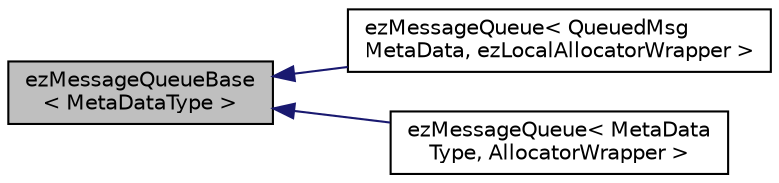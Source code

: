 digraph "ezMessageQueueBase&lt; MetaDataType &gt;"
{
 // LATEX_PDF_SIZE
  edge [fontname="Helvetica",fontsize="10",labelfontname="Helvetica",labelfontsize="10"];
  node [fontname="Helvetica",fontsize="10",shape=record];
  rankdir="LR";
  Node1 [label="ezMessageQueueBase\l\< MetaDataType \>",height=0.2,width=0.4,color="black", fillcolor="grey75", style="filled", fontcolor="black",tooltip="Implementation of a message queue on top of a deque."];
  Node1 -> Node2 [dir="back",color="midnightblue",fontsize="10",style="solid",fontname="Helvetica"];
  Node2 [label="ezMessageQueue\< QueuedMsg\lMetaData, ezLocalAllocatorWrapper \>",height=0.2,width=0.4,color="black", fillcolor="white", style="filled",URL="$d6/d0a/classez_message_queue.htm",tooltip=" "];
  Node1 -> Node3 [dir="back",color="midnightblue",fontsize="10",style="solid",fontname="Helvetica"];
  Node3 [label="ezMessageQueue\< MetaData\lType, AllocatorWrapper \>",height=0.2,width=0.4,color="black", fillcolor="white", style="filled",URL="$d6/d0a/classez_message_queue.htm",tooltip=" "];
}
